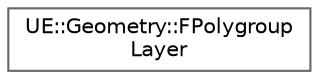 digraph "Graphical Class Hierarchy"
{
 // INTERACTIVE_SVG=YES
 // LATEX_PDF_SIZE
  bgcolor="transparent";
  edge [fontname=Helvetica,fontsize=10,labelfontname=Helvetica,labelfontsize=10];
  node [fontname=Helvetica,fontsize=10,shape=box,height=0.2,width=0.4];
  rankdir="LR";
  Node0 [id="Node000000",label="UE::Geometry::FPolygroup\lLayer",height=0.2,width=0.4,color="grey40", fillcolor="white", style="filled",URL="$db/df6/structUE_1_1Geometry_1_1FPolygroupLayer.html",tooltip="FPolygroupLayer represents a polygroup set on a FDynamicMesh3, which supports a \"default\" group set s..."];
}
